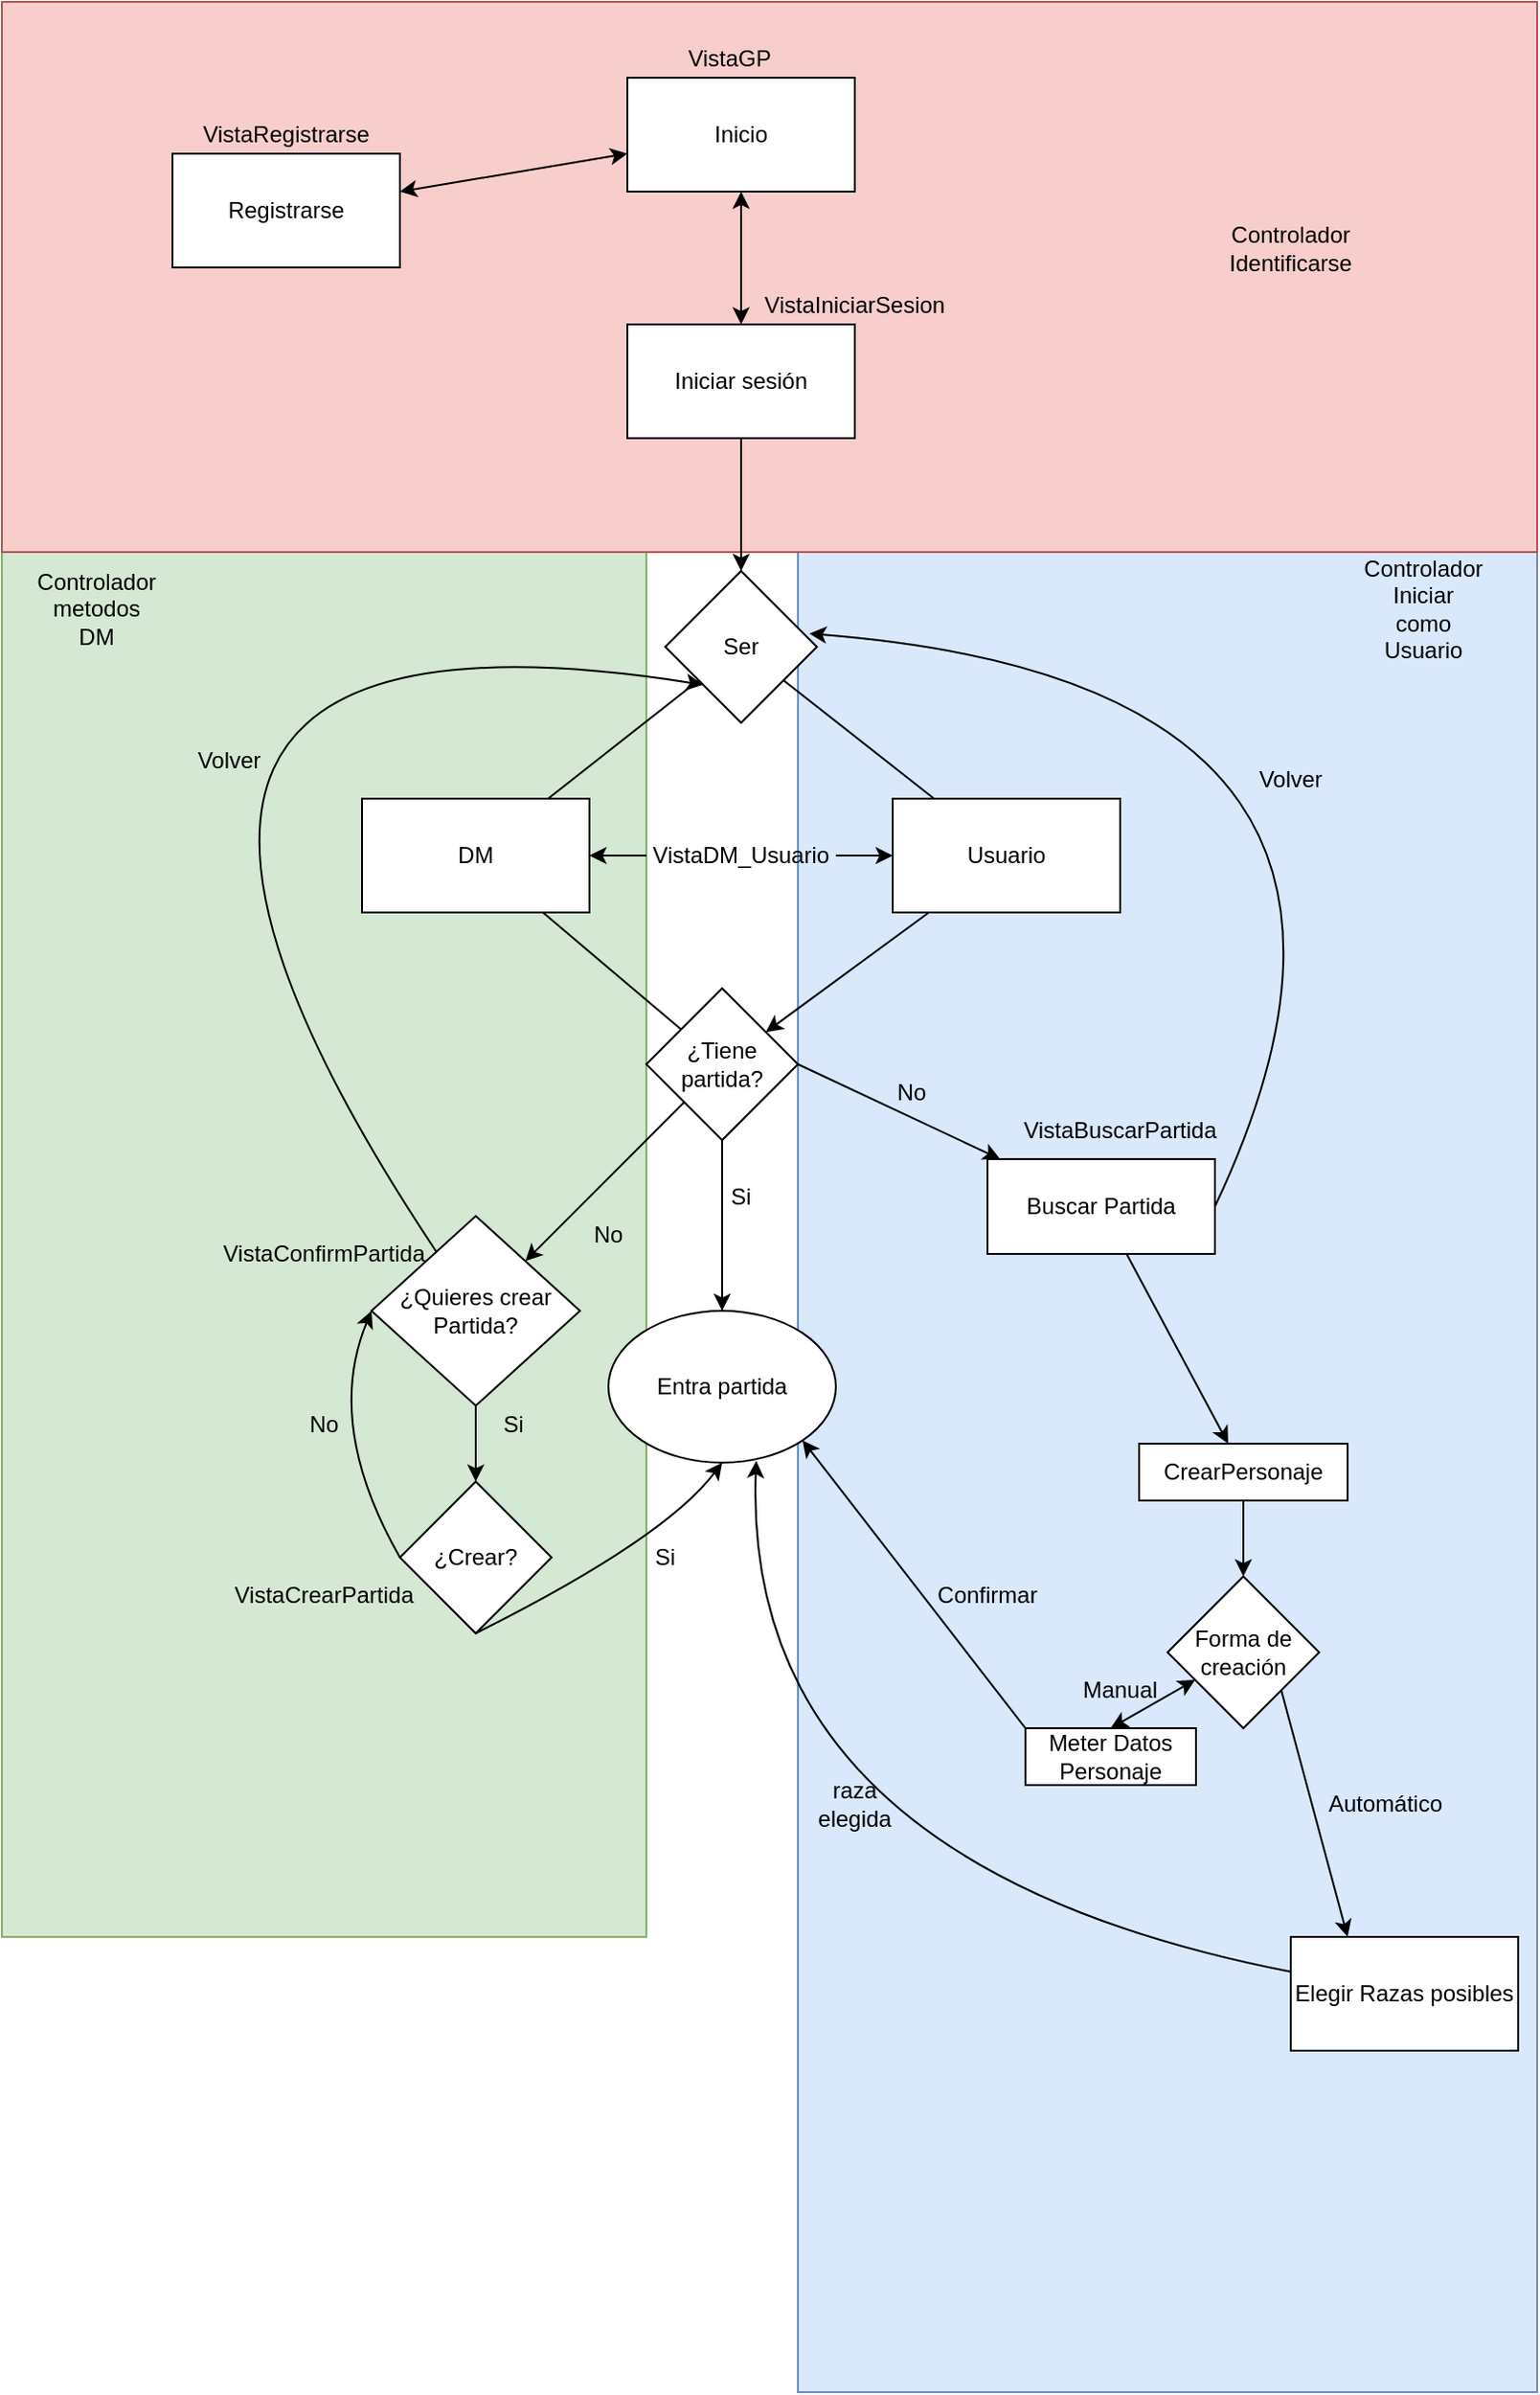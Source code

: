 <mxfile version="13.0.3" type="device"><diagram id="C5RBs43oDa-KdzZeNtuy" name="Page-1"><mxGraphModel dx="1086" dy="846" grid="1" gridSize="10" guides="1" tooltips="1" connect="1" arrows="1" fold="1" page="1" pageScale="1" pageWidth="827" pageHeight="1169" math="0" shadow="0"><root><mxCell id="WIyWlLk6GJQsqaUBKTNV-0"/><mxCell id="WIyWlLk6GJQsqaUBKTNV-1" parent="WIyWlLk6GJQsqaUBKTNV-0"/><mxCell id="XXZ9HCn9pzuTH9HaBSLa-4" value="" style="rounded=0;whiteSpace=wrap;html=1;fillColor=#dae8fc;strokeColor=#6c8ebf;direction=south;" vertex="1" parent="WIyWlLk6GJQsqaUBKTNV-1"><mxGeometry x="430" y="290" width="390" height="970" as="geometry"/></mxCell><mxCell id="XXZ9HCn9pzuTH9HaBSLa-2" value="" style="rounded=0;whiteSpace=wrap;html=1;direction=south;fillColor=#d5e8d4;strokeColor=#82b366;" vertex="1" parent="WIyWlLk6GJQsqaUBKTNV-1"><mxGeometry x="10" y="290" width="340" height="730" as="geometry"/></mxCell><mxCell id="XXZ9HCn9pzuTH9HaBSLa-0" value="" style="rounded=0;whiteSpace=wrap;html=1;fillColor=#f8cecc;strokeColor=#b85450;gradientColor=none;imageAspect=1;noLabel=0;" vertex="1" parent="WIyWlLk6GJQsqaUBKTNV-1"><mxGeometry x="10" width="810" height="290" as="geometry"/></mxCell><mxCell id="KF8RKo6rqvKwrOtJcQL5-0" value="Inicio" style="rounded=0;whiteSpace=wrap;html=1;" parent="WIyWlLk6GJQsqaUBKTNV-1" vertex="1"><mxGeometry x="340" y="40" width="120" height="60" as="geometry"/></mxCell><mxCell id="KF8RKo6rqvKwrOtJcQL5-1" value="Ser" style="rhombus;whiteSpace=wrap;html=1;" parent="WIyWlLk6GJQsqaUBKTNV-1" vertex="1"><mxGeometry x="360" y="300" width="80" height="80" as="geometry"/></mxCell><mxCell id="KF8RKo6rqvKwrOtJcQL5-3" value="DM" style="rounded=0;whiteSpace=wrap;html=1;" parent="WIyWlLk6GJQsqaUBKTNV-1" vertex="1"><mxGeometry x="200" y="420" width="120" height="60" as="geometry"/></mxCell><mxCell id="KF8RKo6rqvKwrOtJcQL5-37" style="edgeStyle=none;rounded=0;orthogonalLoop=1;jettySize=auto;html=1;shadow=0;strokeWidth=1;" parent="WIyWlLk6GJQsqaUBKTNV-1" source="KF8RKo6rqvKwrOtJcQL5-4" target="KF8RKo6rqvKwrOtJcQL5-8" edge="1"><mxGeometry relative="1" as="geometry"/></mxCell><mxCell id="KF8RKo6rqvKwrOtJcQL5-4" value="Usuario" style="rounded=0;whiteSpace=wrap;html=1;" parent="WIyWlLk6GJQsqaUBKTNV-1" vertex="1"><mxGeometry x="480" y="420" width="120" height="60" as="geometry"/></mxCell><mxCell id="KF8RKo6rqvKwrOtJcQL5-6" value="" style="endArrow=none;html=1;" parent="WIyWlLk6GJQsqaUBKTNV-1" source="KF8RKo6rqvKwrOtJcQL5-3" target="KF8RKo6rqvKwrOtJcQL5-1" edge="1"><mxGeometry width="50" height="50" relative="1" as="geometry"><mxPoint x="390" y="570" as="sourcePoint"/><mxPoint x="440" y="520" as="targetPoint"/></mxGeometry></mxCell><mxCell id="KF8RKo6rqvKwrOtJcQL5-7" value="" style="endArrow=none;html=1;" parent="WIyWlLk6GJQsqaUBKTNV-1" source="KF8RKo6rqvKwrOtJcQL5-1" target="KF8RKo6rqvKwrOtJcQL5-4" edge="1"><mxGeometry width="50" height="50" relative="1" as="geometry"><mxPoint x="410.002" y="362.4" as="sourcePoint"/><mxPoint x="489.42" y="300" as="targetPoint"/></mxGeometry></mxCell><mxCell id="KF8RKo6rqvKwrOtJcQL5-22" style="edgeStyle=none;rounded=0;orthogonalLoop=1;jettySize=auto;html=1;shadow=0;strokeWidth=1;" parent="WIyWlLk6GJQsqaUBKTNV-1" source="KF8RKo6rqvKwrOtJcQL5-8" target="KF8RKo6rqvKwrOtJcQL5-10" edge="1"><mxGeometry relative="1" as="geometry"/></mxCell><mxCell id="KF8RKo6rqvKwrOtJcQL5-28" style="edgeStyle=none;rounded=0;orthogonalLoop=1;jettySize=auto;html=1;shadow=0;strokeWidth=1;" parent="WIyWlLk6GJQsqaUBKTNV-1" source="KF8RKo6rqvKwrOtJcQL5-8" target="KF8RKo6rqvKwrOtJcQL5-24" edge="1"><mxGeometry relative="1" as="geometry"/></mxCell><mxCell id="KF8RKo6rqvKwrOtJcQL5-53" style="edgeStyle=none;rounded=0;orthogonalLoop=1;jettySize=auto;html=1;exitX=1;exitY=0.5;exitDx=0;exitDy=0;shadow=0;strokeWidth=1;" parent="WIyWlLk6GJQsqaUBKTNV-1" source="KF8RKo6rqvKwrOtJcQL5-8" target="KF8RKo6rqvKwrOtJcQL5-52" edge="1"><mxGeometry relative="1" as="geometry"/></mxCell><mxCell id="KF8RKo6rqvKwrOtJcQL5-8" value="¿Tiene partida?" style="rhombus;whiteSpace=wrap;html=1;" parent="WIyWlLk6GJQsqaUBKTNV-1" vertex="1"><mxGeometry x="350" y="520" width="80" height="80" as="geometry"/></mxCell><mxCell id="KF8RKo6rqvKwrOtJcQL5-9" value="" style="endArrow=none;html=1;" parent="WIyWlLk6GJQsqaUBKTNV-1" source="KF8RKo6rqvKwrOtJcQL5-8" target="KF8RKo6rqvKwrOtJcQL5-3" edge="1"><mxGeometry width="50" height="50" relative="1" as="geometry"><mxPoint x="390" y="570" as="sourcePoint"/><mxPoint x="440" y="520" as="targetPoint"/></mxGeometry></mxCell><mxCell id="KF8RKo6rqvKwrOtJcQL5-10" value="Entra partida" style="ellipse;whiteSpace=wrap;html=1;" parent="WIyWlLk6GJQsqaUBKTNV-1" vertex="1"><mxGeometry x="330" y="690" width="120" height="80" as="geometry"/></mxCell><mxCell id="KF8RKo6rqvKwrOtJcQL5-11" value="" style="endArrow=none;html=1;strokeWidth=1;shadow=0;" parent="WIyWlLk6GJQsqaUBKTNV-1" source="KF8RKo6rqvKwrOtJcQL5-10" target="KF8RKo6rqvKwrOtJcQL5-8" edge="1"><mxGeometry width="50" height="50" relative="1" as="geometry"><mxPoint x="390" y="570" as="sourcePoint"/><mxPoint x="440" y="520" as="targetPoint"/></mxGeometry></mxCell><mxCell id="KF8RKo6rqvKwrOtJcQL5-13" value="" style="endArrow=classic;startArrow=classic;html=1;shadow=0;strokeWidth=1;" parent="WIyWlLk6GJQsqaUBKTNV-1" source="KF8RKo6rqvKwrOtJcQL5-14" target="KF8RKo6rqvKwrOtJcQL5-0" edge="1"><mxGeometry width="50" height="50" relative="1" as="geometry"><mxPoint x="320" y="170" as="sourcePoint"/><mxPoint x="370" y="120" as="targetPoint"/></mxGeometry></mxCell><mxCell id="KF8RKo6rqvKwrOtJcQL5-14" value="Registrarse" style="rounded=0;whiteSpace=wrap;html=1;shadow=0;glass=0;comic=0;" parent="WIyWlLk6GJQsqaUBKTNV-1" vertex="1"><mxGeometry x="100" y="80" width="120" height="60" as="geometry"/></mxCell><mxCell id="KF8RKo6rqvKwrOtJcQL5-21" style="edgeStyle=none;rounded=0;orthogonalLoop=1;jettySize=auto;html=1;shadow=0;strokeWidth=1;" parent="WIyWlLk6GJQsqaUBKTNV-1" source="KF8RKo6rqvKwrOtJcQL5-15" target="KF8RKo6rqvKwrOtJcQL5-1" edge="1"><mxGeometry relative="1" as="geometry"/></mxCell><mxCell id="KF8RKo6rqvKwrOtJcQL5-15" value="Iniciar sesión" style="rounded=0;whiteSpace=wrap;html=1;shadow=0;glass=0;comic=0;" parent="WIyWlLk6GJQsqaUBKTNV-1" vertex="1"><mxGeometry x="340" y="170" width="120" height="60" as="geometry"/></mxCell><mxCell id="KF8RKo6rqvKwrOtJcQL5-17" value="" style="endArrow=classic;startArrow=classic;html=1;shadow=0;strokeWidth=1;" parent="WIyWlLk6GJQsqaUBKTNV-1" source="KF8RKo6rqvKwrOtJcQL5-0" target="KF8RKo6rqvKwrOtJcQL5-15" edge="1"><mxGeometry width="50" height="50" relative="1" as="geometry"><mxPoint x="440" y="140" as="sourcePoint"/><mxPoint x="490" y="90" as="targetPoint"/></mxGeometry></mxCell><mxCell id="KF8RKo6rqvKwrOtJcQL5-23" value="Si" style="text;html=1;strokeColor=none;fillColor=none;align=center;verticalAlign=middle;whiteSpace=wrap;rounded=0;shadow=0;glass=0;comic=0;" parent="WIyWlLk6GJQsqaUBKTNV-1" vertex="1"><mxGeometry x="380" y="620" width="40" height="20" as="geometry"/></mxCell><mxCell id="KF8RKo6rqvKwrOtJcQL5-32" style="edgeStyle=none;rounded=0;orthogonalLoop=1;jettySize=auto;html=1;shadow=0;strokeWidth=1;" parent="WIyWlLk6GJQsqaUBKTNV-1" source="KF8RKo6rqvKwrOtJcQL5-24" target="KF8RKo6rqvKwrOtJcQL5-30" edge="1"><mxGeometry relative="1" as="geometry"/></mxCell><mxCell id="KF8RKo6rqvKwrOtJcQL5-24" value="¿Quieres crear Partida?" style="rhombus;whiteSpace=wrap;html=1;rounded=0;shadow=0;glass=0;comic=0;" parent="WIyWlLk6GJQsqaUBKTNV-1" vertex="1"><mxGeometry x="205" y="640" width="110" height="100" as="geometry"/></mxCell><mxCell id="KF8RKo6rqvKwrOtJcQL5-26" value="" style="curved=1;endArrow=classic;html=1;shadow=0;strokeWidth=1;entryX=0;entryY=1;entryDx=0;entryDy=0;" parent="WIyWlLk6GJQsqaUBKTNV-1" source="KF8RKo6rqvKwrOtJcQL5-24" target="KF8RKo6rqvKwrOtJcQL5-1" edge="1"><mxGeometry width="50" height="50" relative="1" as="geometry"><mxPoint x="390" y="650" as="sourcePoint"/><mxPoint x="400" y="520" as="targetPoint"/><Array as="points"><mxPoint y="300"/></Array></mxGeometry></mxCell><mxCell id="KF8RKo6rqvKwrOtJcQL5-27" value="No" style="text;html=1;strokeColor=none;fillColor=none;align=center;verticalAlign=middle;whiteSpace=wrap;rounded=0;shadow=0;glass=0;comic=0;" parent="WIyWlLk6GJQsqaUBKTNV-1" vertex="1"><mxGeometry x="310" y="640" width="40" height="20" as="geometry"/></mxCell><mxCell id="KF8RKo6rqvKwrOtJcQL5-29" value="Si" style="text;html=1;strokeColor=none;fillColor=none;align=center;verticalAlign=middle;whiteSpace=wrap;rounded=0;shadow=0;glass=0;comic=0;" parent="WIyWlLk6GJQsqaUBKTNV-1" vertex="1"><mxGeometry x="260" y="740" width="40" height="20" as="geometry"/></mxCell><mxCell id="KF8RKo6rqvKwrOtJcQL5-30" value="¿Crear?" style="rhombus;whiteSpace=wrap;html=1;rounded=0;shadow=0;glass=0;comic=0;" parent="WIyWlLk6GJQsqaUBKTNV-1" vertex="1"><mxGeometry x="220" y="780" width="80" height="80" as="geometry"/></mxCell><mxCell id="KF8RKo6rqvKwrOtJcQL5-33" value="" style="curved=1;endArrow=classic;html=1;shadow=0;strokeWidth=1;exitX=0;exitY=0.5;exitDx=0;exitDy=0;entryX=0;entryY=0.5;entryDx=0;entryDy=0;" parent="WIyWlLk6GJQsqaUBKTNV-1" source="KF8RKo6rqvKwrOtJcQL5-30" target="KF8RKo6rqvKwrOtJcQL5-24" edge="1"><mxGeometry width="50" height="50" relative="1" as="geometry"><mxPoint x="390" y="750" as="sourcePoint"/><mxPoint x="440" y="700" as="targetPoint"/><Array as="points"><mxPoint x="180" y="750"/></Array></mxGeometry></mxCell><mxCell id="KF8RKo6rqvKwrOtJcQL5-34" value="No" style="text;html=1;strokeColor=none;fillColor=none;align=center;verticalAlign=middle;whiteSpace=wrap;rounded=0;shadow=0;glass=0;comic=0;" parent="WIyWlLk6GJQsqaUBKTNV-1" vertex="1"><mxGeometry x="160" y="740" width="40" height="20" as="geometry"/></mxCell><mxCell id="KF8RKo6rqvKwrOtJcQL5-35" value="" style="curved=1;endArrow=classic;html=1;shadow=0;strokeWidth=1;exitX=0.5;exitY=1;exitDx=0;exitDy=0;entryX=0.5;entryY=1;entryDx=0;entryDy=0;" parent="WIyWlLk6GJQsqaUBKTNV-1" source="KF8RKo6rqvKwrOtJcQL5-30" target="KF8RKo6rqvKwrOtJcQL5-10" edge="1"><mxGeometry width="50" height="50" relative="1" as="geometry"><mxPoint x="390" y="750" as="sourcePoint"/><mxPoint x="440" y="700" as="targetPoint"/><Array as="points"><mxPoint x="360" y="810"/></Array></mxGeometry></mxCell><mxCell id="KF8RKo6rqvKwrOtJcQL5-36" value="Si" style="text;html=1;strokeColor=none;fillColor=none;align=center;verticalAlign=middle;whiteSpace=wrap;rounded=0;shadow=0;glass=0;comic=0;" parent="WIyWlLk6GJQsqaUBKTNV-1" vertex="1"><mxGeometry x="340" y="810" width="40" height="20" as="geometry"/></mxCell><mxCell id="KF8RKo6rqvKwrOtJcQL5-39" value="VistaGP" style="text;html=1;strokeColor=none;fillColor=none;align=center;verticalAlign=middle;whiteSpace=wrap;rounded=0;shadow=0;glass=0;comic=0;" parent="WIyWlLk6GJQsqaUBKTNV-1" vertex="1"><mxGeometry x="374" y="20" width="40" height="20" as="geometry"/></mxCell><mxCell id="KF8RKo6rqvKwrOtJcQL5-40" value="VistaRegistrarse" style="text;html=1;strokeColor=none;fillColor=none;align=center;verticalAlign=middle;whiteSpace=wrap;rounded=0;shadow=0;glass=0;comic=0;" parent="WIyWlLk6GJQsqaUBKTNV-1" vertex="1"><mxGeometry x="140" y="60" width="40" height="20" as="geometry"/></mxCell><mxCell id="KF8RKo6rqvKwrOtJcQL5-41" value="VistaIniciarSesion" style="text;html=1;strokeColor=none;fillColor=none;align=center;verticalAlign=middle;whiteSpace=wrap;rounded=0;shadow=0;glass=0;comic=0;" parent="WIyWlLk6GJQsqaUBKTNV-1" vertex="1"><mxGeometry x="440" y="150" width="40" height="20" as="geometry"/></mxCell><mxCell id="KF8RKo6rqvKwrOtJcQL5-46" style="edgeStyle=none;rounded=0;orthogonalLoop=1;jettySize=auto;html=1;shadow=0;strokeWidth=1;" parent="WIyWlLk6GJQsqaUBKTNV-1" source="KF8RKo6rqvKwrOtJcQL5-42" target="KF8RKo6rqvKwrOtJcQL5-4" edge="1"><mxGeometry relative="1" as="geometry"/></mxCell><mxCell id="KF8RKo6rqvKwrOtJcQL5-47" style="edgeStyle=none;rounded=0;orthogonalLoop=1;jettySize=auto;html=1;shadow=0;strokeWidth=1;" parent="WIyWlLk6GJQsqaUBKTNV-1" source="KF8RKo6rqvKwrOtJcQL5-42" target="KF8RKo6rqvKwrOtJcQL5-3" edge="1"><mxGeometry relative="1" as="geometry"/></mxCell><mxCell id="KF8RKo6rqvKwrOtJcQL5-42" value="VistaDM_Usuario" style="text;html=1;strokeColor=none;fillColor=none;align=center;verticalAlign=middle;whiteSpace=wrap;rounded=0;shadow=0;glass=0;comic=0;" parent="WIyWlLk6GJQsqaUBKTNV-1" vertex="1"><mxGeometry x="350" y="430" width="100" height="40" as="geometry"/></mxCell><mxCell id="KF8RKo6rqvKwrOtJcQL5-48" value="VistaConfirmPartida" style="text;html=1;strokeColor=none;fillColor=none;align=center;verticalAlign=middle;whiteSpace=wrap;rounded=0;shadow=0;glass=0;comic=0;" parent="WIyWlLk6GJQsqaUBKTNV-1" vertex="1"><mxGeometry x="160" y="650" width="40" height="20" as="geometry"/></mxCell><mxCell id="KF8RKo6rqvKwrOtJcQL5-49" value="VistaCrearPartida" style="text;html=1;strokeColor=none;fillColor=none;align=center;verticalAlign=middle;whiteSpace=wrap;rounded=0;shadow=0;glass=0;comic=0;" parent="WIyWlLk6GJQsqaUBKTNV-1" vertex="1"><mxGeometry x="160" y="830" width="40" height="20" as="geometry"/></mxCell><mxCell id="KF8RKo6rqvKwrOtJcQL5-52" value="Buscar Partida" style="rounded=0;whiteSpace=wrap;html=1;shadow=0;glass=0;comic=0;" parent="WIyWlLk6GJQsqaUBKTNV-1" vertex="1"><mxGeometry x="530" y="610" width="120" height="50" as="geometry"/></mxCell><mxCell id="KF8RKo6rqvKwrOtJcQL5-54" value="No" style="text;html=1;strokeColor=none;fillColor=none;align=center;verticalAlign=middle;whiteSpace=wrap;rounded=0;shadow=0;glass=0;comic=0;" parent="WIyWlLk6GJQsqaUBKTNV-1" vertex="1"><mxGeometry x="470" y="565" width="40" height="20" as="geometry"/></mxCell><mxCell id="KF8RKo6rqvKwrOtJcQL5-56" value="VistaBuscarPartida" style="text;html=1;strokeColor=none;fillColor=none;align=center;verticalAlign=middle;whiteSpace=wrap;rounded=0;shadow=0;glass=0;comic=0;" parent="WIyWlLk6GJQsqaUBKTNV-1" vertex="1"><mxGeometry x="580" y="585" width="40" height="20" as="geometry"/></mxCell><mxCell id="KF8RKo6rqvKwrOtJcQL5-66" style="edgeStyle=none;rounded=0;orthogonalLoop=1;jettySize=auto;html=1;shadow=0;strokeWidth=1;" parent="WIyWlLk6GJQsqaUBKTNV-1" source="KF8RKo6rqvKwrOtJcQL5-57" target="KF8RKo6rqvKwrOtJcQL5-65" edge="1"><mxGeometry relative="1" as="geometry"/></mxCell><mxCell id="KF8RKo6rqvKwrOtJcQL5-57" value="CrearPersonaje" style="rounded=0;whiteSpace=wrap;html=1;shadow=0;glass=0;comic=0;" parent="WIyWlLk6GJQsqaUBKTNV-1" vertex="1"><mxGeometry x="610" y="760" width="110" height="30" as="geometry"/></mxCell><mxCell id="KF8RKo6rqvKwrOtJcQL5-60" value="" style="curved=1;endArrow=classic;html=1;shadow=0;strokeWidth=1;entryX=0.95;entryY=0.413;entryDx=0;entryDy=0;entryPerimeter=0;" parent="WIyWlLk6GJQsqaUBKTNV-1" target="KF8RKo6rqvKwrOtJcQL5-1" edge="1"><mxGeometry width="50" height="50" relative="1" as="geometry"><mxPoint x="650" y="635" as="sourcePoint"/><mxPoint x="700" y="585" as="targetPoint"/><Array as="points"><mxPoint x="780" y="360"/></Array></mxGeometry></mxCell><mxCell id="KF8RKo6rqvKwrOtJcQL5-61" value="Volver" style="text;html=1;strokeColor=none;fillColor=none;align=center;verticalAlign=middle;whiteSpace=wrap;rounded=0;shadow=0;glass=0;comic=0;" parent="WIyWlLk6GJQsqaUBKTNV-1" vertex="1"><mxGeometry x="110" y="390" width="40" height="20" as="geometry"/></mxCell><mxCell id="KF8RKo6rqvKwrOtJcQL5-62" value="Volver" style="text;html=1;strokeColor=none;fillColor=none;align=center;verticalAlign=middle;whiteSpace=wrap;rounded=0;shadow=0;glass=0;comic=0;" parent="WIyWlLk6GJQsqaUBKTNV-1" vertex="1"><mxGeometry x="670" y="400" width="40" height="20" as="geometry"/></mxCell><mxCell id="KF8RKo6rqvKwrOtJcQL5-64" value="" style="endArrow=classic;html=1;shadow=0;strokeWidth=1;" parent="WIyWlLk6GJQsqaUBKTNV-1" source="KF8RKo6rqvKwrOtJcQL5-52" target="KF8RKo6rqvKwrOtJcQL5-57" edge="1"><mxGeometry width="50" height="50" relative="1" as="geometry"><mxPoint x="390" y="850" as="sourcePoint"/><mxPoint x="440" y="800" as="targetPoint"/></mxGeometry></mxCell><mxCell id="KF8RKo6rqvKwrOtJcQL5-70" style="edgeStyle=none;rounded=0;orthogonalLoop=1;jettySize=auto;html=1;exitX=1;exitY=1;exitDx=0;exitDy=0;entryX=0.25;entryY=0;entryDx=0;entryDy=0;shadow=0;strokeWidth=1;" parent="WIyWlLk6GJQsqaUBKTNV-1" source="KF8RKo6rqvKwrOtJcQL5-65" target="KF8RKo6rqvKwrOtJcQL5-68" edge="1"><mxGeometry relative="1" as="geometry"/></mxCell><mxCell id="KF8RKo6rqvKwrOtJcQL5-65" value="Forma de creación" style="rhombus;whiteSpace=wrap;html=1;rounded=0;shadow=0;glass=0;comic=0;" parent="WIyWlLk6GJQsqaUBKTNV-1" vertex="1"><mxGeometry x="625" y="830" width="80" height="80" as="geometry"/></mxCell><mxCell id="KF8RKo6rqvKwrOtJcQL5-68" value="Elegir Razas posibles" style="rounded=0;whiteSpace=wrap;html=1;shadow=0;glass=0;comic=0;" parent="WIyWlLk6GJQsqaUBKTNV-1" vertex="1"><mxGeometry x="690" y="1020" width="120" height="60" as="geometry"/></mxCell><mxCell id="KF8RKo6rqvKwrOtJcQL5-71" value="Manual" style="text;html=1;strokeColor=none;fillColor=none;align=center;verticalAlign=middle;whiteSpace=wrap;rounded=0;shadow=0;glass=0;comic=0;" parent="WIyWlLk6GJQsqaUBKTNV-1" vertex="1"><mxGeometry x="580" y="880" width="40" height="20" as="geometry"/></mxCell><mxCell id="KF8RKo6rqvKwrOtJcQL5-72" value="Automático" style="text;html=1;strokeColor=none;fillColor=none;align=center;verticalAlign=middle;whiteSpace=wrap;rounded=0;shadow=0;glass=0;comic=0;" parent="WIyWlLk6GJQsqaUBKTNV-1" vertex="1"><mxGeometry x="720" y="940" width="40" height="20" as="geometry"/></mxCell><mxCell id="KF8RKo6rqvKwrOtJcQL5-75" value="" style="curved=1;endArrow=classic;html=1;shadow=0;strokeWidth=1;entryX=0.65;entryY=0.988;entryDx=0;entryDy=0;entryPerimeter=0;" parent="WIyWlLk6GJQsqaUBKTNV-1" source="KF8RKo6rqvKwrOtJcQL5-68" target="KF8RKo6rqvKwrOtJcQL5-10" edge="1"><mxGeometry width="50" height="50" relative="1" as="geometry"><mxPoint x="390" y="950" as="sourcePoint"/><mxPoint x="440" y="900" as="targetPoint"/><Array as="points"><mxPoint x="400" y="982"/></Array></mxGeometry></mxCell><mxCell id="KF8RKo6rqvKwrOtJcQL5-76" value="raza elegida" style="text;html=1;strokeColor=none;fillColor=none;align=center;verticalAlign=middle;whiteSpace=wrap;rounded=0;shadow=0;glass=0;comic=0;" parent="WIyWlLk6GJQsqaUBKTNV-1" vertex="1"><mxGeometry x="440" y="940" width="40" height="20" as="geometry"/></mxCell><mxCell id="pqNDRZuFNWRQxtTIguqX-0" value="Meter Datos Personaje" style="rounded=0;whiteSpace=wrap;html=1;" parent="WIyWlLk6GJQsqaUBKTNV-1" vertex="1"><mxGeometry x="550" y="910" width="90" height="30" as="geometry"/></mxCell><mxCell id="pqNDRZuFNWRQxtTIguqX-1" value="" style="endArrow=classic;startArrow=classic;html=1;exitX=0.5;exitY=0;exitDx=0;exitDy=0;" parent="WIyWlLk6GJQsqaUBKTNV-1" source="pqNDRZuFNWRQxtTIguqX-0" target="KF8RKo6rqvKwrOtJcQL5-65" edge="1"><mxGeometry width="50" height="50" relative="1" as="geometry"><mxPoint x="390" y="930" as="sourcePoint"/><mxPoint x="440" y="880" as="targetPoint"/></mxGeometry></mxCell><mxCell id="pqNDRZuFNWRQxtTIguqX-2" value="" style="endArrow=classic;html=1;entryX=1;entryY=1;entryDx=0;entryDy=0;exitX=0;exitY=0;exitDx=0;exitDy=0;" parent="WIyWlLk6GJQsqaUBKTNV-1" source="pqNDRZuFNWRQxtTIguqX-0" target="KF8RKo6rqvKwrOtJcQL5-10" edge="1"><mxGeometry width="50" height="50" relative="1" as="geometry"><mxPoint x="390" y="930" as="sourcePoint"/><mxPoint x="440" y="880" as="targetPoint"/></mxGeometry></mxCell><mxCell id="pqNDRZuFNWRQxtTIguqX-3" value="Confirmar" style="text;html=1;strokeColor=none;fillColor=none;align=center;verticalAlign=middle;whiteSpace=wrap;rounded=0;" parent="WIyWlLk6GJQsqaUBKTNV-1" vertex="1"><mxGeometry x="510" y="830" width="40" height="20" as="geometry"/></mxCell><mxCell id="XXZ9HCn9pzuTH9HaBSLa-1" value="Controlador Identificarse" style="text;html=1;strokeColor=none;fillColor=none;align=center;verticalAlign=middle;whiteSpace=wrap;rounded=0;" vertex="1" parent="WIyWlLk6GJQsqaUBKTNV-1"><mxGeometry x="670" y="120" width="40" height="20" as="geometry"/></mxCell><mxCell id="XXZ9HCn9pzuTH9HaBSLa-3" value="Controlador metodos DM" style="text;html=1;strokeColor=none;fillColor=none;align=center;verticalAlign=middle;whiteSpace=wrap;rounded=0;" vertex="1" parent="WIyWlLk6GJQsqaUBKTNV-1"><mxGeometry x="40" y="310" width="40" height="20" as="geometry"/></mxCell><mxCell id="XXZ9HCn9pzuTH9HaBSLa-5" value="Controlador Iniciar como Usuario" style="text;html=1;strokeColor=none;fillColor=none;align=center;verticalAlign=middle;whiteSpace=wrap;rounded=0;" vertex="1" parent="WIyWlLk6GJQsqaUBKTNV-1"><mxGeometry x="740" y="310" width="40" height="20" as="geometry"/></mxCell></root></mxGraphModel></diagram></mxfile>